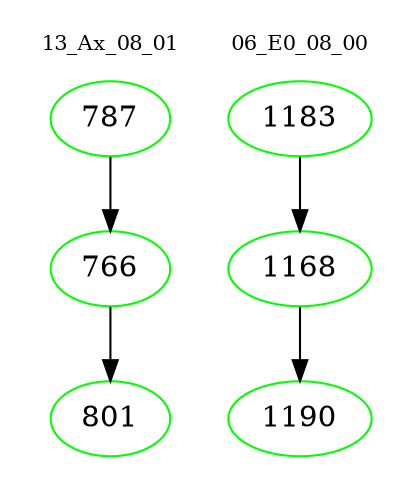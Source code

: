 digraph{
subgraph cluster_0 {
color = white
label = "13_Ax_08_01";
fontsize=10;
T0_787 [label="787", color="green"]
T0_787 -> T0_766 [color="black"]
T0_766 [label="766", color="green"]
T0_766 -> T0_801 [color="black"]
T0_801 [label="801", color="green"]
}
subgraph cluster_1 {
color = white
label = "06_E0_08_00";
fontsize=10;
T1_1183 [label="1183", color="green"]
T1_1183 -> T1_1168 [color="black"]
T1_1168 [label="1168", color="green"]
T1_1168 -> T1_1190 [color="black"]
T1_1190 [label="1190", color="green"]
}
}
